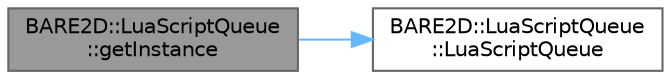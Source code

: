 digraph "BARE2D::LuaScriptQueue::getInstance"
{
 // INTERACTIVE_SVG=YES
 // LATEX_PDF_SIZE
  bgcolor="transparent";
  edge [fontname=Helvetica,fontsize=10,labelfontname=Helvetica,labelfontsize=10];
  node [fontname=Helvetica,fontsize=10,shape=box,height=0.2,width=0.4];
  rankdir="LR";
  Node1 [label="BARE2D::LuaScriptQueue\l::getInstance",height=0.2,width=0.4,color="gray40", fillcolor="grey60", style="filled", fontcolor="black",tooltip="Returns a pointer to the singleton object - creates the object if one doesn't already exist."];
  Node1 -> Node2 [color="steelblue1",style="solid"];
  Node2 [label="BARE2D::LuaScriptQueue\l::LuaScriptQueue",height=0.2,width=0.4,color="grey40", fillcolor="white", style="filled",URL="$class_b_a_r_e2_d_1_1_lua_script_queue.html#a09d55d72248748aff18167a4a5a309dd",tooltip=" "];
}
